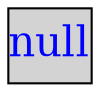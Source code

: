 digraph lista{
rankdir=LR
node [margin=0 fontcolor=blue fontsize=20 width=0.5 shape=box style=filled]
nodo380345685[label="null"];


}
